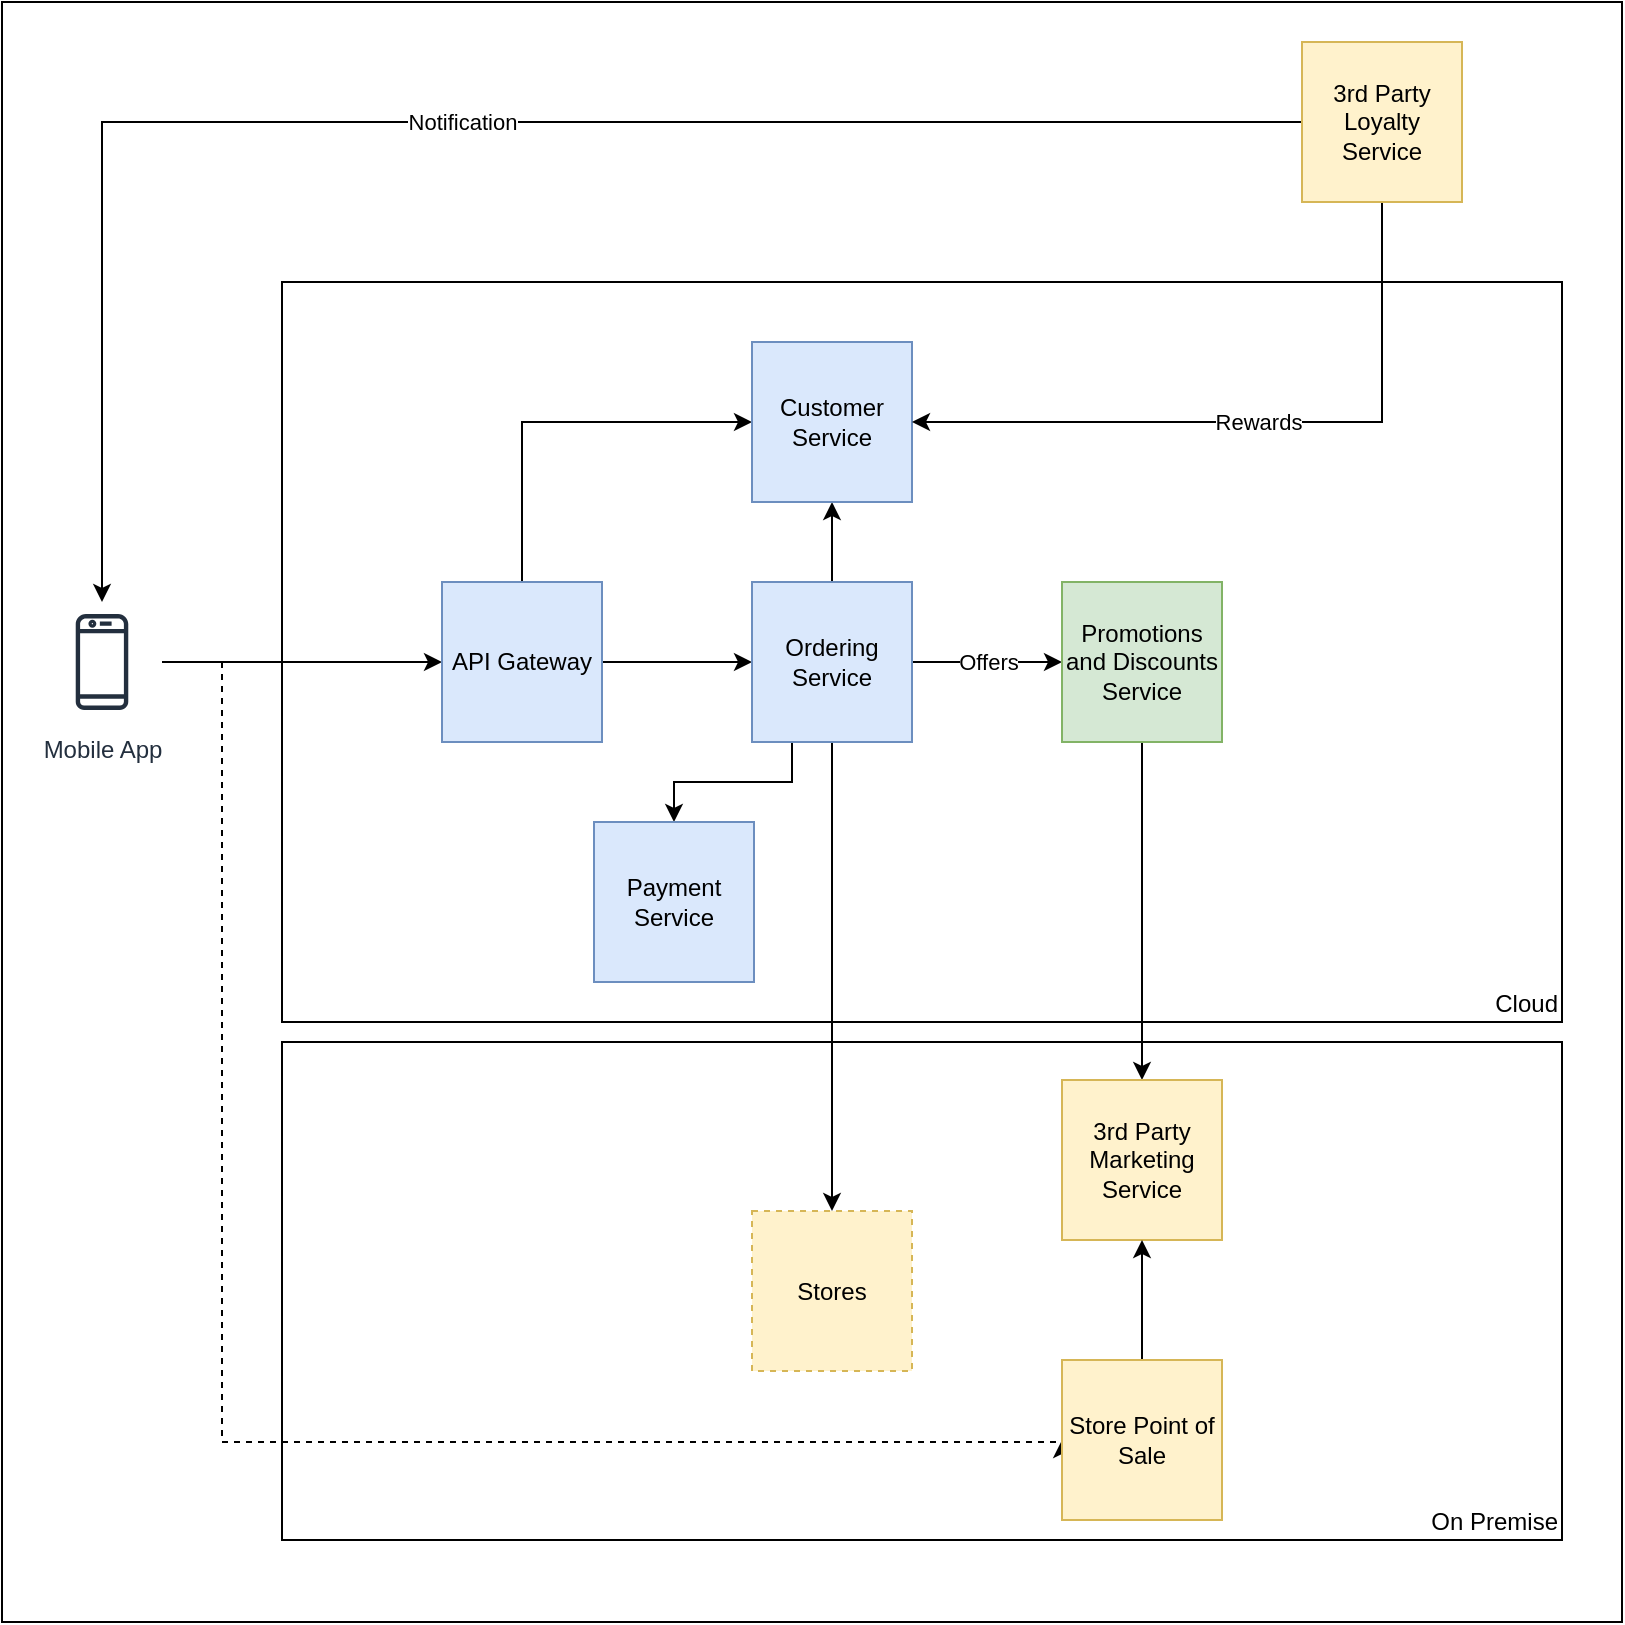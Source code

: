 <mxfile version="20.1.1" type="github">
  <diagram id="FHZckZIoKIEDhqi4HK1J" name="Page-1">
    <mxGraphModel dx="1186" dy="736" grid="1" gridSize="10" guides="1" tooltips="1" connect="1" arrows="1" fold="1" page="1" pageScale="1" pageWidth="850" pageHeight="1100" math="0" shadow="0">
      <root>
        <mxCell id="0" />
        <mxCell id="1" parent="0" />
        <mxCell id="kRLWBHvCbc55taYyrKtp-31" value="" style="whiteSpace=wrap;html=1;aspect=fixed;" vertex="1" parent="1">
          <mxGeometry x="20" y="20" width="810" height="810" as="geometry" />
        </mxCell>
        <mxCell id="kRLWBHvCbc55taYyrKtp-24" value="On Premise" style="rounded=0;whiteSpace=wrap;html=1;verticalAlign=bottom;align=right;" vertex="1" parent="1">
          <mxGeometry x="160" y="540" width="640" height="249" as="geometry" />
        </mxCell>
        <mxCell id="kRLWBHvCbc55taYyrKtp-22" value="Cloud" style="rounded=0;whiteSpace=wrap;html=1;align=right;verticalAlign=bottom;" vertex="1" parent="1">
          <mxGeometry x="160" y="160" width="640" height="370" as="geometry" />
        </mxCell>
        <mxCell id="kRLWBHvCbc55taYyrKtp-12" style="edgeStyle=orthogonalEdgeStyle;rounded=0;orthogonalLoop=1;jettySize=auto;html=1;" edge="1" parent="1" source="kRLWBHvCbc55taYyrKtp-2" target="kRLWBHvCbc55taYyrKtp-3">
          <mxGeometry relative="1" as="geometry" />
        </mxCell>
        <mxCell id="kRLWBHvCbc55taYyrKtp-28" style="edgeStyle=orthogonalEdgeStyle;rounded=0;orthogonalLoop=1;jettySize=auto;html=1;entryX=0;entryY=0.5;entryDx=0;entryDy=0;dashed=1;" edge="1" parent="1" source="kRLWBHvCbc55taYyrKtp-2" target="kRLWBHvCbc55taYyrKtp-11">
          <mxGeometry relative="1" as="geometry">
            <Array as="points">
              <mxPoint x="130" y="350" />
              <mxPoint x="130" y="740" />
            </Array>
          </mxGeometry>
        </mxCell>
        <mxCell id="kRLWBHvCbc55taYyrKtp-2" value="Mobile App" style="sketch=0;outlineConnect=0;fontColor=#232F3E;gradientColor=none;strokeColor=#232F3E;fillColor=#ffffff;dashed=0;verticalLabelPosition=bottom;verticalAlign=top;align=center;html=1;fontSize=12;fontStyle=0;aspect=fixed;shape=mxgraph.aws4.resourceIcon;resIcon=mxgraph.aws4.mobile_client;" vertex="1" parent="1">
          <mxGeometry x="40" y="320" width="60" height="60" as="geometry" />
        </mxCell>
        <mxCell id="kRLWBHvCbc55taYyrKtp-13" style="edgeStyle=orthogonalEdgeStyle;rounded=0;orthogonalLoop=1;jettySize=auto;html=1;exitX=0.5;exitY=0;exitDx=0;exitDy=0;entryX=0;entryY=0.5;entryDx=0;entryDy=0;" edge="1" parent="1" source="kRLWBHvCbc55taYyrKtp-3" target="kRLWBHvCbc55taYyrKtp-7">
          <mxGeometry relative="1" as="geometry" />
        </mxCell>
        <mxCell id="kRLWBHvCbc55taYyrKtp-14" style="edgeStyle=orthogonalEdgeStyle;rounded=0;orthogonalLoop=1;jettySize=auto;html=1;exitX=1;exitY=0.5;exitDx=0;exitDy=0;entryX=0;entryY=0.5;entryDx=0;entryDy=0;" edge="1" parent="1" source="kRLWBHvCbc55taYyrKtp-3" target="kRLWBHvCbc55taYyrKtp-4">
          <mxGeometry relative="1" as="geometry" />
        </mxCell>
        <mxCell id="kRLWBHvCbc55taYyrKtp-3" value="API Gateway" style="whiteSpace=wrap;html=1;aspect=fixed;fillColor=#dae8fc;strokeColor=#6c8ebf;" vertex="1" parent="1">
          <mxGeometry x="240" y="310" width="80" height="80" as="geometry" />
        </mxCell>
        <mxCell id="kRLWBHvCbc55taYyrKtp-15" style="edgeStyle=orthogonalEdgeStyle;rounded=0;orthogonalLoop=1;jettySize=auto;html=1;exitX=0.5;exitY=1;exitDx=0;exitDy=0;entryX=0.5;entryY=0;entryDx=0;entryDy=0;" edge="1" parent="1" source="kRLWBHvCbc55taYyrKtp-4" target="kRLWBHvCbc55taYyrKtp-9">
          <mxGeometry relative="1" as="geometry" />
        </mxCell>
        <mxCell id="kRLWBHvCbc55taYyrKtp-17" value="Offers" style="edgeStyle=orthogonalEdgeStyle;rounded=0;orthogonalLoop=1;jettySize=auto;html=1;exitX=1;exitY=0.5;exitDx=0;exitDy=0;" edge="1" parent="1" source="kRLWBHvCbc55taYyrKtp-4" target="kRLWBHvCbc55taYyrKtp-5">
          <mxGeometry relative="1" as="geometry" />
        </mxCell>
        <mxCell id="kRLWBHvCbc55taYyrKtp-25" style="edgeStyle=orthogonalEdgeStyle;rounded=0;orthogonalLoop=1;jettySize=auto;html=1;exitX=0.5;exitY=0;exitDx=0;exitDy=0;entryX=0.5;entryY=1;entryDx=0;entryDy=0;" edge="1" parent="1" source="kRLWBHvCbc55taYyrKtp-4" target="kRLWBHvCbc55taYyrKtp-7">
          <mxGeometry relative="1" as="geometry" />
        </mxCell>
        <mxCell id="kRLWBHvCbc55taYyrKtp-30" style="edgeStyle=orthogonalEdgeStyle;rounded=0;orthogonalLoop=1;jettySize=auto;html=1;exitX=0.25;exitY=1;exitDx=0;exitDy=0;entryX=0.5;entryY=0;entryDx=0;entryDy=0;" edge="1" parent="1" source="kRLWBHvCbc55taYyrKtp-4" target="kRLWBHvCbc55taYyrKtp-29">
          <mxGeometry relative="1" as="geometry" />
        </mxCell>
        <mxCell id="kRLWBHvCbc55taYyrKtp-4" value="Ordering Service" style="whiteSpace=wrap;html=1;aspect=fixed;fillColor=#dae8fc;strokeColor=#6c8ebf;" vertex="1" parent="1">
          <mxGeometry x="395" y="310" width="80" height="80" as="geometry" />
        </mxCell>
        <mxCell id="kRLWBHvCbc55taYyrKtp-18" style="edgeStyle=orthogonalEdgeStyle;rounded=0;orthogonalLoop=1;jettySize=auto;html=1;exitX=0.5;exitY=1;exitDx=0;exitDy=0;entryX=0.5;entryY=0;entryDx=0;entryDy=0;" edge="1" parent="1" source="kRLWBHvCbc55taYyrKtp-5" target="kRLWBHvCbc55taYyrKtp-6">
          <mxGeometry relative="1" as="geometry" />
        </mxCell>
        <mxCell id="kRLWBHvCbc55taYyrKtp-5" value="Promotions and Discounts Service" style="whiteSpace=wrap;html=1;aspect=fixed;fillColor=#d5e8d4;strokeColor=#82b366;" vertex="1" parent="1">
          <mxGeometry x="550" y="310" width="80" height="80" as="geometry" />
        </mxCell>
        <mxCell id="kRLWBHvCbc55taYyrKtp-6" value="3rd Party Marketing Service" style="whiteSpace=wrap;html=1;aspect=fixed;fillColor=#fff2cc;strokeColor=#d6b656;" vertex="1" parent="1">
          <mxGeometry x="550" y="559" width="80" height="80" as="geometry" />
        </mxCell>
        <mxCell id="kRLWBHvCbc55taYyrKtp-7" value="Customer Service" style="whiteSpace=wrap;html=1;aspect=fixed;fillColor=#dae8fc;strokeColor=#6c8ebf;" vertex="1" parent="1">
          <mxGeometry x="395" y="190" width="80" height="80" as="geometry" />
        </mxCell>
        <mxCell id="kRLWBHvCbc55taYyrKtp-20" value="Notification" style="edgeStyle=orthogonalEdgeStyle;rounded=0;orthogonalLoop=1;jettySize=auto;html=1;exitX=0;exitY=0.5;exitDx=0;exitDy=0;" edge="1" parent="1" source="kRLWBHvCbc55taYyrKtp-8" target="kRLWBHvCbc55taYyrKtp-2">
          <mxGeometry relative="1" as="geometry" />
        </mxCell>
        <mxCell id="kRLWBHvCbc55taYyrKtp-21" value="Rewards" style="edgeStyle=orthogonalEdgeStyle;rounded=0;orthogonalLoop=1;jettySize=auto;html=1;exitX=0.5;exitY=1;exitDx=0;exitDy=0;entryX=1;entryY=0.5;entryDx=0;entryDy=0;" edge="1" parent="1" source="kRLWBHvCbc55taYyrKtp-8" target="kRLWBHvCbc55taYyrKtp-7">
          <mxGeometry relative="1" as="geometry" />
        </mxCell>
        <mxCell id="kRLWBHvCbc55taYyrKtp-8" value="3rd Party Loyalty Service" style="whiteSpace=wrap;html=1;aspect=fixed;fillColor=#fff2cc;strokeColor=#d6b656;" vertex="1" parent="1">
          <mxGeometry x="670" y="40" width="80" height="80" as="geometry" />
        </mxCell>
        <mxCell id="kRLWBHvCbc55taYyrKtp-9" value="Stores" style="whiteSpace=wrap;html=1;aspect=fixed;dashed=1;fillColor=#fff2cc;strokeColor=#d6b656;" vertex="1" parent="1">
          <mxGeometry x="395" y="624.5" width="80" height="80" as="geometry" />
        </mxCell>
        <mxCell id="kRLWBHvCbc55taYyrKtp-27" style="edgeStyle=orthogonalEdgeStyle;rounded=0;orthogonalLoop=1;jettySize=auto;html=1;exitX=0.5;exitY=0;exitDx=0;exitDy=0;entryX=0.5;entryY=1;entryDx=0;entryDy=0;" edge="1" parent="1" source="kRLWBHvCbc55taYyrKtp-11" target="kRLWBHvCbc55taYyrKtp-6">
          <mxGeometry relative="1" as="geometry" />
        </mxCell>
        <mxCell id="kRLWBHvCbc55taYyrKtp-11" value="Store Point of Sale" style="whiteSpace=wrap;html=1;aspect=fixed;fillColor=#fff2cc;strokeColor=#d6b656;" vertex="1" parent="1">
          <mxGeometry x="550" y="699" width="80" height="80" as="geometry" />
        </mxCell>
        <mxCell id="kRLWBHvCbc55taYyrKtp-29" value="Payment Service" style="whiteSpace=wrap;html=1;aspect=fixed;fillColor=#dae8fc;strokeColor=#6c8ebf;" vertex="1" parent="1">
          <mxGeometry x="316" y="430" width="80" height="80" as="geometry" />
        </mxCell>
      </root>
    </mxGraphModel>
  </diagram>
</mxfile>
